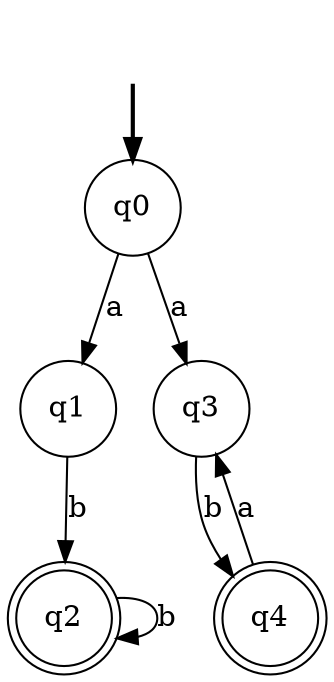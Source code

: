digraph NFA {
    fake [style = invisible]
    q0 [root = true, shape = circle]
    q1 [shape = circle]
    q2 [shape = doublecircle]
    q3 [shape = circle]
    q4 [shape = doublecircle]

    fake -> q0 [style = bold]
    q0 -> q1 [label = "a"]
    q0 -> q3 [label = "a"]
    q1 -> q2 [label = "b"]
    q2 -> q2 [label = "b"]
    q3 -> q4 [label = "b"]
    q4 -> q3 [label = "a"]
}
